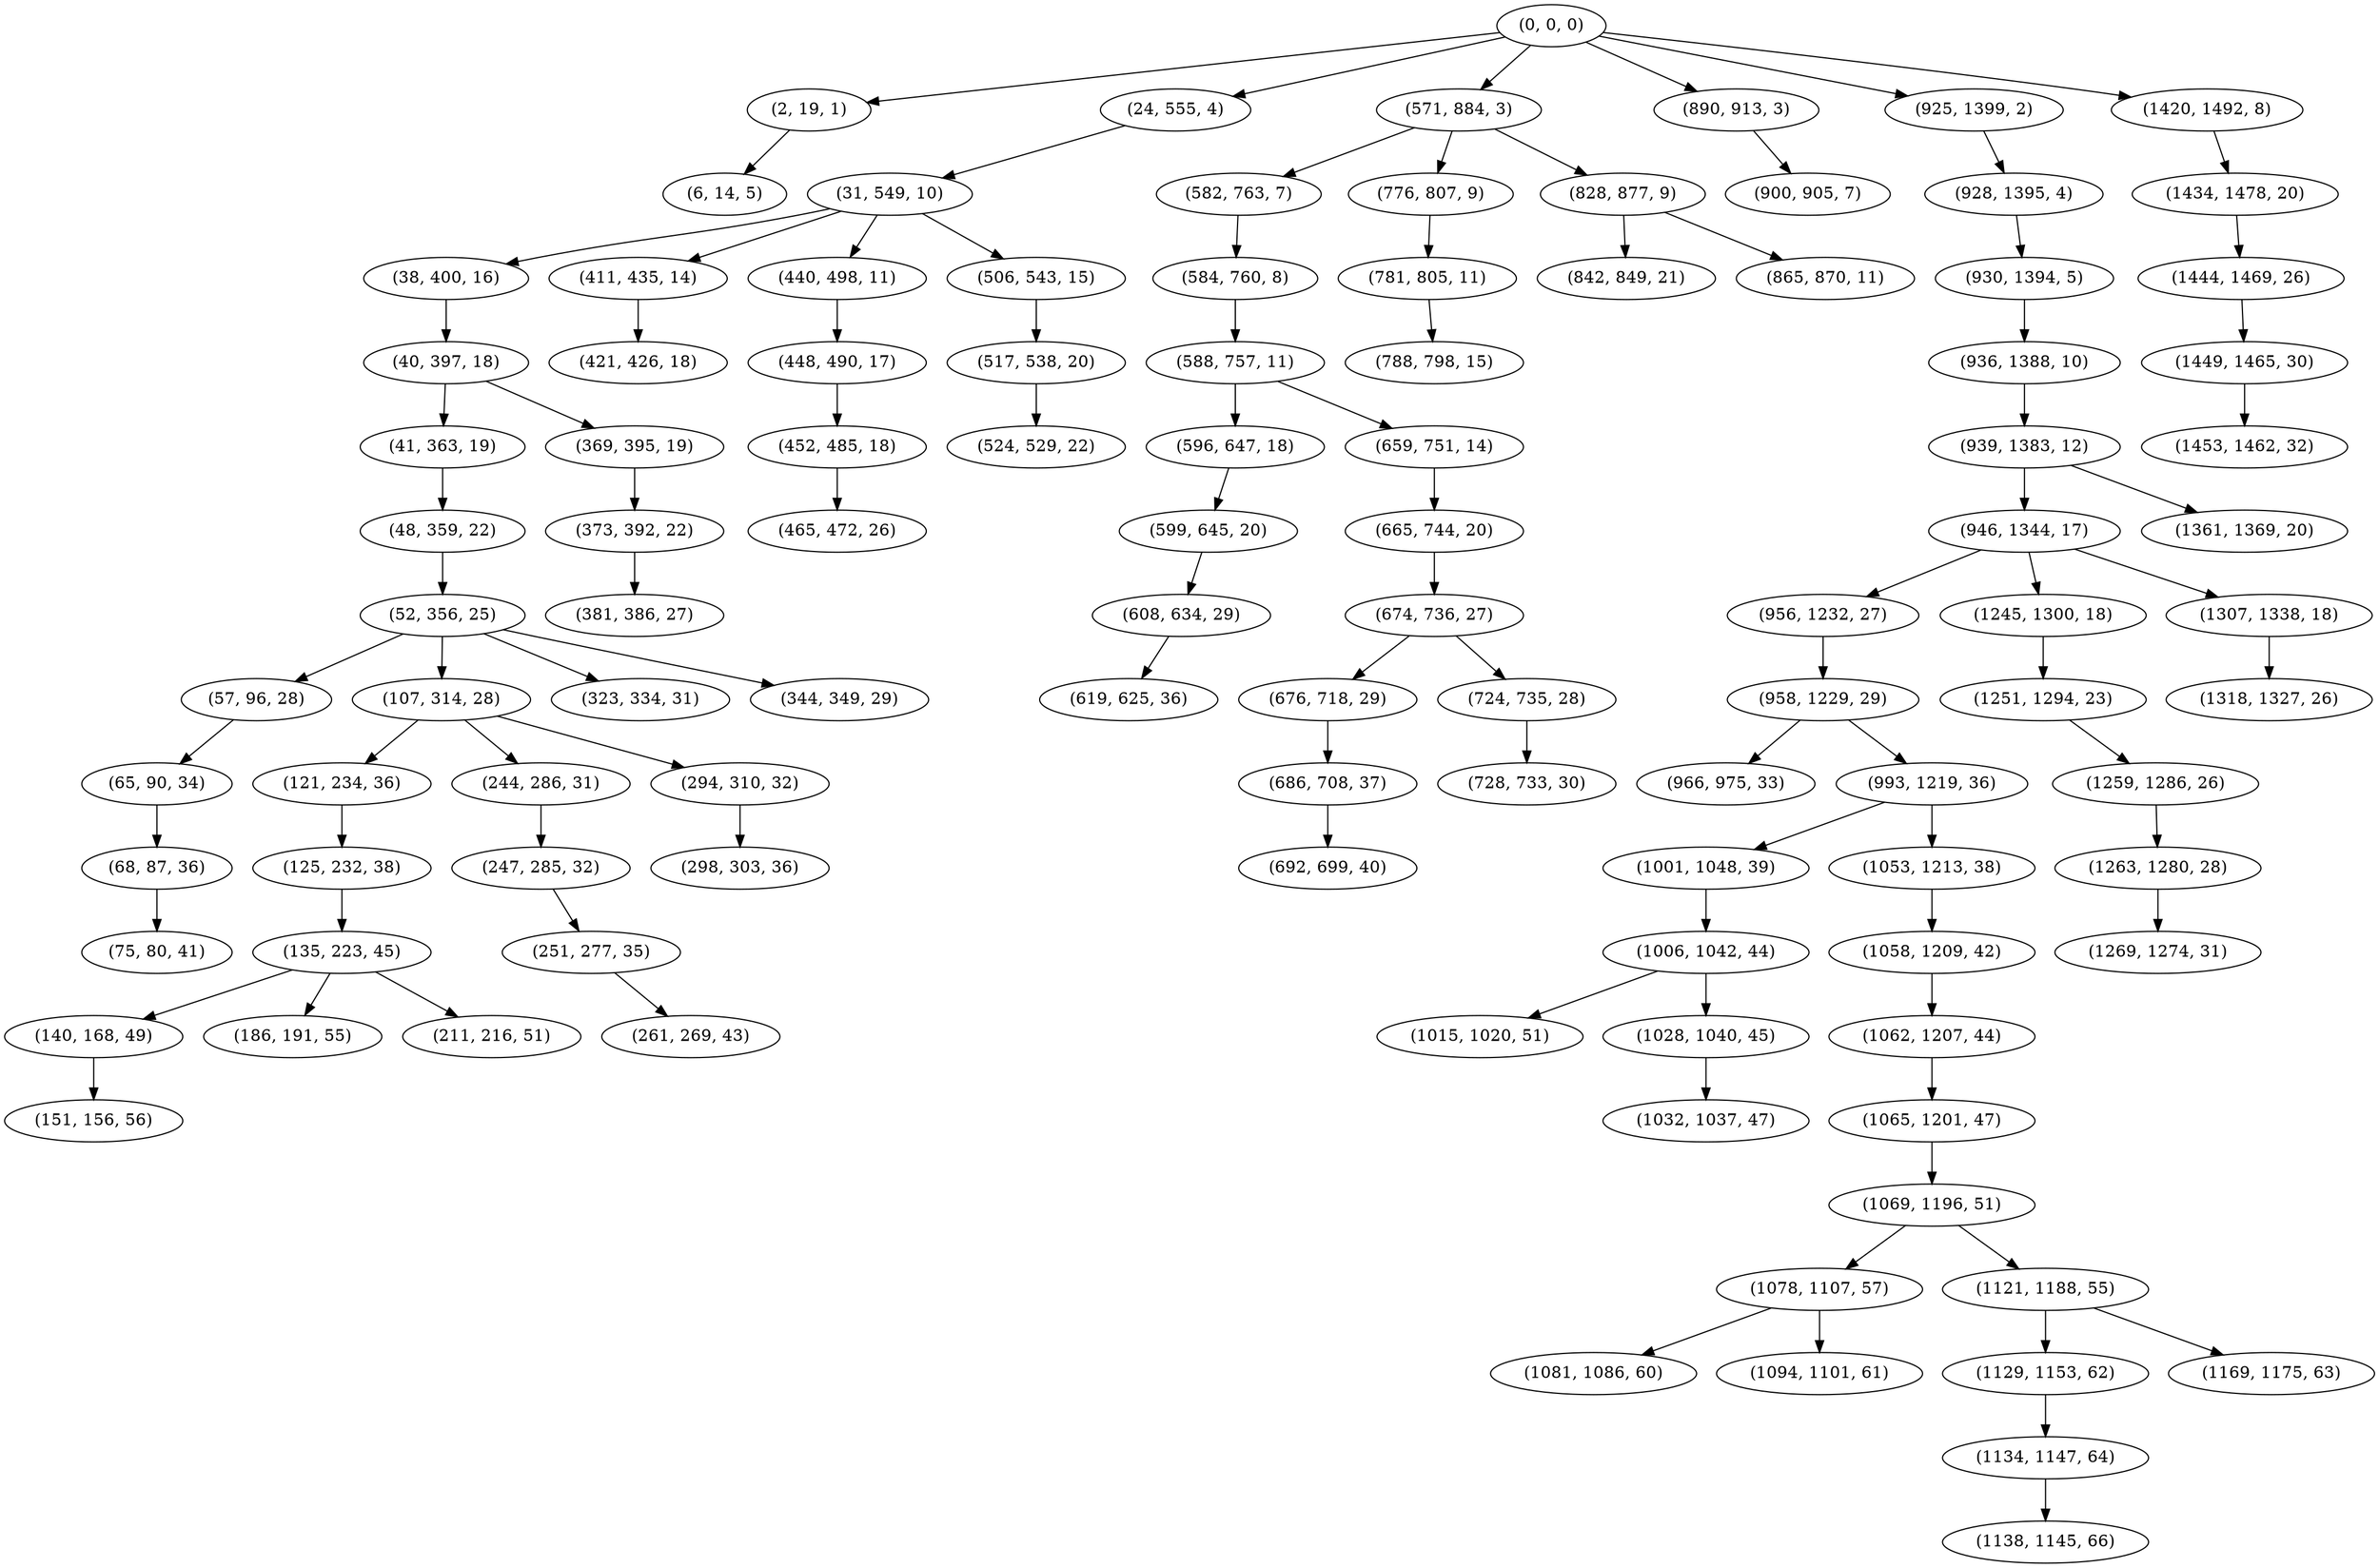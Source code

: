 digraph tree {
    "(0, 0, 0)";
    "(2, 19, 1)";
    "(6, 14, 5)";
    "(24, 555, 4)";
    "(31, 549, 10)";
    "(38, 400, 16)";
    "(40, 397, 18)";
    "(41, 363, 19)";
    "(48, 359, 22)";
    "(52, 356, 25)";
    "(57, 96, 28)";
    "(65, 90, 34)";
    "(68, 87, 36)";
    "(75, 80, 41)";
    "(107, 314, 28)";
    "(121, 234, 36)";
    "(125, 232, 38)";
    "(135, 223, 45)";
    "(140, 168, 49)";
    "(151, 156, 56)";
    "(186, 191, 55)";
    "(211, 216, 51)";
    "(244, 286, 31)";
    "(247, 285, 32)";
    "(251, 277, 35)";
    "(261, 269, 43)";
    "(294, 310, 32)";
    "(298, 303, 36)";
    "(323, 334, 31)";
    "(344, 349, 29)";
    "(369, 395, 19)";
    "(373, 392, 22)";
    "(381, 386, 27)";
    "(411, 435, 14)";
    "(421, 426, 18)";
    "(440, 498, 11)";
    "(448, 490, 17)";
    "(452, 485, 18)";
    "(465, 472, 26)";
    "(506, 543, 15)";
    "(517, 538, 20)";
    "(524, 529, 22)";
    "(571, 884, 3)";
    "(582, 763, 7)";
    "(584, 760, 8)";
    "(588, 757, 11)";
    "(596, 647, 18)";
    "(599, 645, 20)";
    "(608, 634, 29)";
    "(619, 625, 36)";
    "(659, 751, 14)";
    "(665, 744, 20)";
    "(674, 736, 27)";
    "(676, 718, 29)";
    "(686, 708, 37)";
    "(692, 699, 40)";
    "(724, 735, 28)";
    "(728, 733, 30)";
    "(776, 807, 9)";
    "(781, 805, 11)";
    "(788, 798, 15)";
    "(828, 877, 9)";
    "(842, 849, 21)";
    "(865, 870, 11)";
    "(890, 913, 3)";
    "(900, 905, 7)";
    "(925, 1399, 2)";
    "(928, 1395, 4)";
    "(930, 1394, 5)";
    "(936, 1388, 10)";
    "(939, 1383, 12)";
    "(946, 1344, 17)";
    "(956, 1232, 27)";
    "(958, 1229, 29)";
    "(966, 975, 33)";
    "(993, 1219, 36)";
    "(1001, 1048, 39)";
    "(1006, 1042, 44)";
    "(1015, 1020, 51)";
    "(1028, 1040, 45)";
    "(1032, 1037, 47)";
    "(1053, 1213, 38)";
    "(1058, 1209, 42)";
    "(1062, 1207, 44)";
    "(1065, 1201, 47)";
    "(1069, 1196, 51)";
    "(1078, 1107, 57)";
    "(1081, 1086, 60)";
    "(1094, 1101, 61)";
    "(1121, 1188, 55)";
    "(1129, 1153, 62)";
    "(1134, 1147, 64)";
    "(1138, 1145, 66)";
    "(1169, 1175, 63)";
    "(1245, 1300, 18)";
    "(1251, 1294, 23)";
    "(1259, 1286, 26)";
    "(1263, 1280, 28)";
    "(1269, 1274, 31)";
    "(1307, 1338, 18)";
    "(1318, 1327, 26)";
    "(1361, 1369, 20)";
    "(1420, 1492, 8)";
    "(1434, 1478, 20)";
    "(1444, 1469, 26)";
    "(1449, 1465, 30)";
    "(1453, 1462, 32)";
    "(0, 0, 0)" -> "(2, 19, 1)";
    "(0, 0, 0)" -> "(24, 555, 4)";
    "(0, 0, 0)" -> "(571, 884, 3)";
    "(0, 0, 0)" -> "(890, 913, 3)";
    "(0, 0, 0)" -> "(925, 1399, 2)";
    "(0, 0, 0)" -> "(1420, 1492, 8)";
    "(2, 19, 1)" -> "(6, 14, 5)";
    "(24, 555, 4)" -> "(31, 549, 10)";
    "(31, 549, 10)" -> "(38, 400, 16)";
    "(31, 549, 10)" -> "(411, 435, 14)";
    "(31, 549, 10)" -> "(440, 498, 11)";
    "(31, 549, 10)" -> "(506, 543, 15)";
    "(38, 400, 16)" -> "(40, 397, 18)";
    "(40, 397, 18)" -> "(41, 363, 19)";
    "(40, 397, 18)" -> "(369, 395, 19)";
    "(41, 363, 19)" -> "(48, 359, 22)";
    "(48, 359, 22)" -> "(52, 356, 25)";
    "(52, 356, 25)" -> "(57, 96, 28)";
    "(52, 356, 25)" -> "(107, 314, 28)";
    "(52, 356, 25)" -> "(323, 334, 31)";
    "(52, 356, 25)" -> "(344, 349, 29)";
    "(57, 96, 28)" -> "(65, 90, 34)";
    "(65, 90, 34)" -> "(68, 87, 36)";
    "(68, 87, 36)" -> "(75, 80, 41)";
    "(107, 314, 28)" -> "(121, 234, 36)";
    "(107, 314, 28)" -> "(244, 286, 31)";
    "(107, 314, 28)" -> "(294, 310, 32)";
    "(121, 234, 36)" -> "(125, 232, 38)";
    "(125, 232, 38)" -> "(135, 223, 45)";
    "(135, 223, 45)" -> "(140, 168, 49)";
    "(135, 223, 45)" -> "(186, 191, 55)";
    "(135, 223, 45)" -> "(211, 216, 51)";
    "(140, 168, 49)" -> "(151, 156, 56)";
    "(244, 286, 31)" -> "(247, 285, 32)";
    "(247, 285, 32)" -> "(251, 277, 35)";
    "(251, 277, 35)" -> "(261, 269, 43)";
    "(294, 310, 32)" -> "(298, 303, 36)";
    "(369, 395, 19)" -> "(373, 392, 22)";
    "(373, 392, 22)" -> "(381, 386, 27)";
    "(411, 435, 14)" -> "(421, 426, 18)";
    "(440, 498, 11)" -> "(448, 490, 17)";
    "(448, 490, 17)" -> "(452, 485, 18)";
    "(452, 485, 18)" -> "(465, 472, 26)";
    "(506, 543, 15)" -> "(517, 538, 20)";
    "(517, 538, 20)" -> "(524, 529, 22)";
    "(571, 884, 3)" -> "(582, 763, 7)";
    "(571, 884, 3)" -> "(776, 807, 9)";
    "(571, 884, 3)" -> "(828, 877, 9)";
    "(582, 763, 7)" -> "(584, 760, 8)";
    "(584, 760, 8)" -> "(588, 757, 11)";
    "(588, 757, 11)" -> "(596, 647, 18)";
    "(588, 757, 11)" -> "(659, 751, 14)";
    "(596, 647, 18)" -> "(599, 645, 20)";
    "(599, 645, 20)" -> "(608, 634, 29)";
    "(608, 634, 29)" -> "(619, 625, 36)";
    "(659, 751, 14)" -> "(665, 744, 20)";
    "(665, 744, 20)" -> "(674, 736, 27)";
    "(674, 736, 27)" -> "(676, 718, 29)";
    "(674, 736, 27)" -> "(724, 735, 28)";
    "(676, 718, 29)" -> "(686, 708, 37)";
    "(686, 708, 37)" -> "(692, 699, 40)";
    "(724, 735, 28)" -> "(728, 733, 30)";
    "(776, 807, 9)" -> "(781, 805, 11)";
    "(781, 805, 11)" -> "(788, 798, 15)";
    "(828, 877, 9)" -> "(842, 849, 21)";
    "(828, 877, 9)" -> "(865, 870, 11)";
    "(890, 913, 3)" -> "(900, 905, 7)";
    "(925, 1399, 2)" -> "(928, 1395, 4)";
    "(928, 1395, 4)" -> "(930, 1394, 5)";
    "(930, 1394, 5)" -> "(936, 1388, 10)";
    "(936, 1388, 10)" -> "(939, 1383, 12)";
    "(939, 1383, 12)" -> "(946, 1344, 17)";
    "(939, 1383, 12)" -> "(1361, 1369, 20)";
    "(946, 1344, 17)" -> "(956, 1232, 27)";
    "(946, 1344, 17)" -> "(1245, 1300, 18)";
    "(946, 1344, 17)" -> "(1307, 1338, 18)";
    "(956, 1232, 27)" -> "(958, 1229, 29)";
    "(958, 1229, 29)" -> "(966, 975, 33)";
    "(958, 1229, 29)" -> "(993, 1219, 36)";
    "(993, 1219, 36)" -> "(1001, 1048, 39)";
    "(993, 1219, 36)" -> "(1053, 1213, 38)";
    "(1001, 1048, 39)" -> "(1006, 1042, 44)";
    "(1006, 1042, 44)" -> "(1015, 1020, 51)";
    "(1006, 1042, 44)" -> "(1028, 1040, 45)";
    "(1028, 1040, 45)" -> "(1032, 1037, 47)";
    "(1053, 1213, 38)" -> "(1058, 1209, 42)";
    "(1058, 1209, 42)" -> "(1062, 1207, 44)";
    "(1062, 1207, 44)" -> "(1065, 1201, 47)";
    "(1065, 1201, 47)" -> "(1069, 1196, 51)";
    "(1069, 1196, 51)" -> "(1078, 1107, 57)";
    "(1069, 1196, 51)" -> "(1121, 1188, 55)";
    "(1078, 1107, 57)" -> "(1081, 1086, 60)";
    "(1078, 1107, 57)" -> "(1094, 1101, 61)";
    "(1121, 1188, 55)" -> "(1129, 1153, 62)";
    "(1121, 1188, 55)" -> "(1169, 1175, 63)";
    "(1129, 1153, 62)" -> "(1134, 1147, 64)";
    "(1134, 1147, 64)" -> "(1138, 1145, 66)";
    "(1245, 1300, 18)" -> "(1251, 1294, 23)";
    "(1251, 1294, 23)" -> "(1259, 1286, 26)";
    "(1259, 1286, 26)" -> "(1263, 1280, 28)";
    "(1263, 1280, 28)" -> "(1269, 1274, 31)";
    "(1307, 1338, 18)" -> "(1318, 1327, 26)";
    "(1420, 1492, 8)" -> "(1434, 1478, 20)";
    "(1434, 1478, 20)" -> "(1444, 1469, 26)";
    "(1444, 1469, 26)" -> "(1449, 1465, 30)";
    "(1449, 1465, 30)" -> "(1453, 1462, 32)";
}
